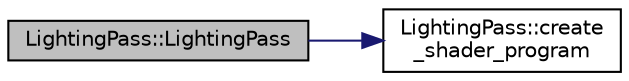 digraph "LightingPass::LightingPass"
{
 // INTERACTIVE_SVG=YES
 // LATEX_PDF_SIZE
  bgcolor="transparent";
  edge [fontname="Helvetica",fontsize="10",labelfontname="Helvetica",labelfontsize="10"];
  node [fontname="Helvetica",fontsize="10",shape=record];
  rankdir="LR";
  Node1 [label="LightingPass::LightingPass",height=0.2,width=0.4,color="black", fillcolor="grey75", style="filled", fontcolor="black",tooltip=" "];
  Node1 -> Node2 [color="midnightblue",fontsize="10",style="solid",fontname="Helvetica"];
  Node2 [label="LightingPass::create\l_shader_program",height=0.2,width=0.4,color="black",URL="$db/d91/class_lighting_pass.html#a498ec9aa79d837fc4862f01350c00666",tooltip=" "];
}
